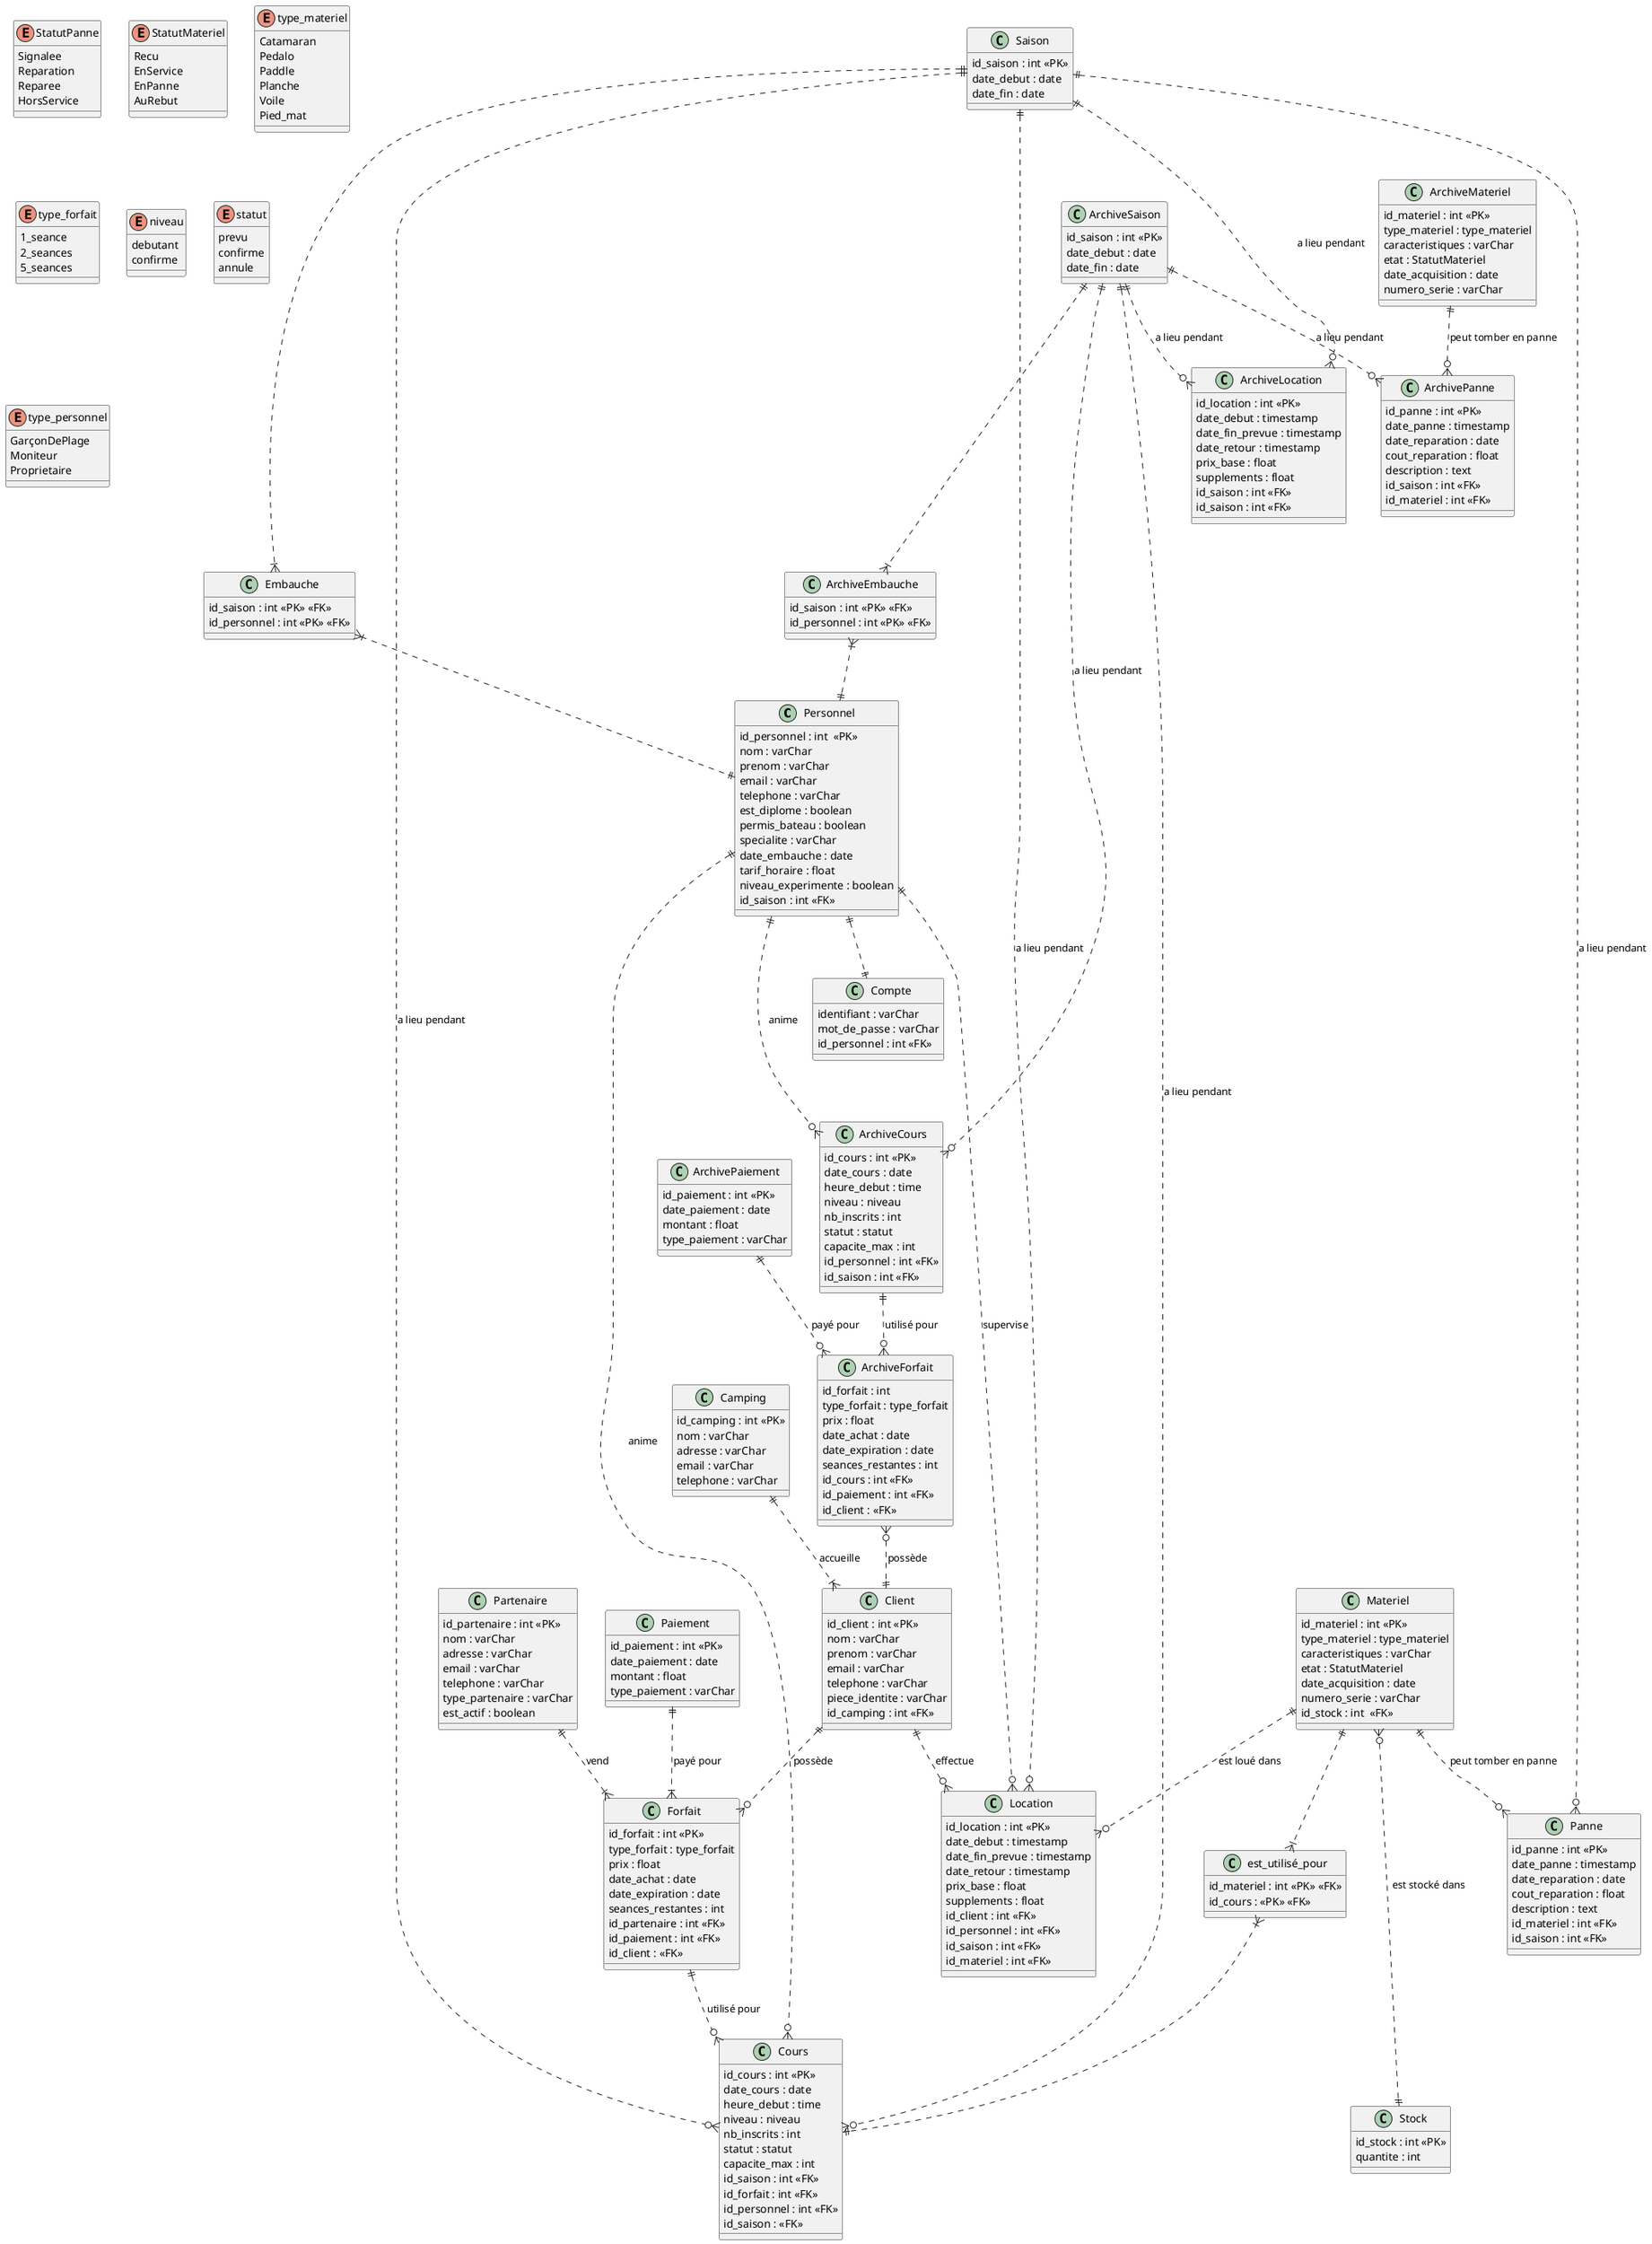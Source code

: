 @startuml
    class Personnel {
        id_personnel : int  <<PK>>
        nom : varChar
        prenom : varChar
        email : varChar
        telephone : varChar
        est_diplome : boolean
        permis_bateau : boolean
        specialite : varChar
        date_embauche : date
        tarif_horaire : float
        niveau_experimente : boolean
        id_saison : int <<FK>>
    }

    class ArchiveEmbauche {
        id_saison : int <<PK>> <<FK>>
        id_personnel : int <<PK>> <<FK>>
    }

    class Embauche {
        id_saison : int <<PK>> <<FK>>
        id_personnel : int <<PK>> <<FK>>
    }

    class Saison {
        id_saison : int <<PK>>
        date_debut : date
        date_fin : date
    }

    class ArchiveSaison {
        id_saison : int <<PK>>
        date_debut : date
        date_fin : date
    }

    class Client {
        id_client : int <<PK>>
        nom : varChar
        prenom : varChar
        email : varChar
        telephone : varChar
        piece_identite : varChar
        id_camping : int <<FK>>
    }

    class Materiel {
        id_materiel : int <<PK>>
        type_materiel : type_materiel
        caracteristiques : varChar
        etat : StatutMateriel
        date_acquisition : date
        numero_serie : varChar
        id_stock : int  <<FK>>
    }

    class est_utilisé_pour {
        id_materiel : int <<PK>> <<FK>>
        id_cours : <<PK>> <<FK>>
    }

    class ArchiveMateriel {
        id_materiel : int <<PK>>
        type_materiel : type_materiel
        caracteristiques : varChar
        etat : StatutMateriel
        date_acquisition : date
        numero_serie : varChar
    }

    class Forfait {
        id_forfait : int <<PK>>
        type_forfait : type_forfait
        prix : float
        date_achat : date
        date_expiration : date
        seances_restantes : int
        id_partenaire : int <<FK>>
        id_paiement : int <<FK>>
        id_client : <<FK>>
    }

    class ArchiveForfait {
        id_forfait : int
        type_forfait : type_forfait
        prix : float
        date_achat : date
        date_expiration : date
        seances_restantes : int
        id_cours : int <<FK>>
        id_paiement : int <<FK>>
        id_client : <<FK>>
    }

    class Partenaire {
        id_partenaire : int <<PK>>
        nom : varChar
        adresse : varChar
        email : varChar
        telephone : varChar
        type_partenaire : varChar
        est_actif : boolean
    }

    class Camping {
        id_camping : int <<PK>>
        nom : varChar
        adresse : varChar
        email : varChar
        telephone : varChar
    }

    class Cours {
        id_cours : int <<PK>>
        date_cours : date
        heure_debut : time
        niveau : niveau
        nb_inscrits : int
        statut : statut
        capacite_max : int
        id_saison : int <<FK>>
        id_forfait : int <<FK>>
        id_personnel : int <<FK>>
        id_saison : <<FK>>
    }

    class ArchiveCours {
        id_cours : int <<PK>>
        date_cours : date
        heure_debut : time
        niveau : niveau
        nb_inscrits : int
        statut : statut
        capacite_max : int
        id_personnel : int <<FK>>
        id_saison : int <<FK>>
    }

    class Location {
        id_location : int <<PK>>
        date_debut : timestamp
        date_fin_prevue : timestamp
        date_retour : timestamp
        prix_base : float
        supplements : float
        id_client : int <<FK>>
        id_personnel : int <<FK>>
        id_saison : int <<FK>>
        id_materiel : int <<FK>>
    }

    class ArchiveLocation {
        id_location : int <<PK>>
        date_debut : timestamp
        date_fin_prevue : timestamp
        date_retour : timestamp
        prix_base : float
        supplements : float
        id_saison : int <<FK>>
        id_saison : int <<FK>>
    }

    class Panne {
        id_panne : int <<PK>>
        date_panne : timestamp
        date_reparation : date
        cout_reparation : float
        description : text
        id_materiel : int <<FK>>
        id_saison : int <<FK>>
    }

    class ArchivePanne {
        id_panne : int <<PK>>
        date_panne : timestamp
        date_reparation : date
        cout_reparation : float
        description : text
        id_saison : int <<FK>>
        id_materiel : int <<FK>>
    }

    class Stock {
        id_stock : int <<PK>>
        quantite : int
    }

    class Paiement {
        id_paiement : int <<PK>>
        date_paiement : date
        montant : float
        type_paiement : varChar
    }

    class ArchivePaiement {
        id_paiement : int <<PK>>
        date_paiement : date
        montant : float
        type_paiement : varChar
    }

    class Compte {
	    identifiant : varChar
	    mot_de_passe : varChar
        id_personnel : int <<FK>>
    }

    enum StatutPanne {
        Signalee
        Reparation
        Reparee
        HorsService
    }

    enum StatutMateriel {
        Recu
        EnService
        EnPanne
        AuRebut
    }

    enum type_materiel {
        Catamaran
        Pedalo
        Paddle
        Planche
        Voile
        Pied_mat
    }

    enum type_forfait {
        1_seance
        2_seances
        5_seances
    }

    enum niveau {
        debutant
        confirme
    }

    enum statut {
        prevu
        confirme
        annule
    }

    enum type_personnel {
        GarçonDePlage
        Moniteur
        Proprietaire
    }


    Client ||..o{ Forfait: possède
    Client ||..o{ Location: effectue
    Personnel ||..o{ Cours: anime
    Materiel ||..o{ Location: est loué dans
    Forfait ||..o{ Cours: utilisé pour
    Personnel ||..o{ Location: supervise
    Materiel ||..o{ Panne: peut tomber en panne
    ArchiveMateriel ||..o{ ArchivePanne: peut tomber en panne
    Materiel }o...|| Stock: est stocké dans
    ArchiveCours ||..o{ ArchiveForfait: utilisé pour
    Personnel ||...o{ ArchiveCours : anime
    ArchiveForfait }o..|| Client: possède
    Partenaire ||..|{ Forfait: vend
    Camping ||..|{ Client: accueille
    Materiel ||..|{ est_utilisé_pour
    est_utilisé_pour }|..|| Cours
    Paiement ||..|{ Forfait: payé pour
    Saison ||....|{ Embauche
    Embauche }|..||Personnel
    Saison ||..o{ Cours: a lieu pendant
    Saison ||..o{ Location: a lieu pendant
    Saison ||..o{ Panne: a lieu pendant
    Saison ||..o{ ArchiveLocation: a lieu pendant
    ArchiveSaison ||...|{ ArchiveEmbauche
    ArchiveEmbauche }|..||Personnel
    ArchiveSaison ||..o{ Cours: a lieu pendant
    ArchiveSaison ||..o{ ArchivePanne: a lieu pendant
    ArchiveSaison ||..o{ ArchiveCours: a lieu pendant
    ArchiveSaison ||..o{ ArchiveLocation: a lieu pendant
    ArchivePaiement ||..o{ ArchiveForfait: payé pour
    Personnel ||..|| Compte

@enduml
